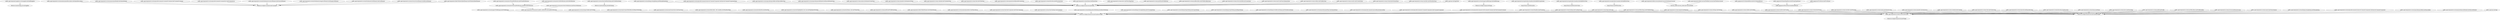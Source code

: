 strict digraph {

  "aniflix_app/components/appbars/customappbar.dartAniflixAppbar" -> "flutter/src/material/app_bar.dartAppBar"
  "aniflix_app/components/custom/anime/animeDescription.dartAnimeDescription" -> "flutter/src/widgets/container.dartContainer"
  "aniflix_app/components/custom/anime/animeHeader.dartAnimeHeader" -> "flutter/src/widgets/container.dartContainer"
  "aniflix_app/components/custom/anime/episodeList.dartEpisodeList" -> "flutter/src/widgets/framework.dartStatelessWidget"
  "aniflix_app/components/custom/chat/chatComponent.dartChatComponent" -> "flutter/src/widgets/framework.dartStatelessWidget"
  "aniflix_app/components/custom/chat/chatInput.dartChatInput" -> "flutter/src/widgets/framework.dartStatelessWidget"
  "aniflix_app/components/custom/chat/chatRulesDialog.dartChatRulesDialog" -> "flutter/src/material/dialog.dartAlertDialog"
  "aniflix_app/components/custom/dialogs/aboutMeDialog.dartAboutMeDialog" -> "flutter/src/widgets/framework.dartStatelessWidget"
  "aniflix_app/components/custom/dialogs/closeAppDialog.dartCloseAppDialog" -> "flutter/src/widgets/framework.dartStatelessWidget"
  "aniflix_app/components/custom/dialogs/logoutDialog.dartLogoutDialog" -> "flutter/src/widgets/framework.dartStatelessWidget"
  "aniflix_app/components/custom/dialogs/ratingDialog.dartRatingDialog" -> "flutter/src/widgets/framework.dartStatefulWidget"
  "aniflix_app/components/custom/dialogs/ratingDialog.dartRatingDialogState" -> "flutter/src/widgets/framework.dartState"
  "aniflix_app/components/custom/dialogs/reportDialog.dartReportDialog" -> "flutter/src/widgets/framework.dartStatelessWidget"
  "aniflix_app/components/custom/dialogs/writeReviewDialog.dartWriteReviewDialog" -> "flutter/src/widgets/framework.dartStatelessWidget"
  "aniflix_app/components/custom/episode/animePlayer.dartAnimePlayer" -> "flutter/src/widgets/framework.dartStatelessWidget"
  "aniflix_app/components/custom/episode/comments/answerBar.dartAnswerBar" -> "flutter/src/widgets/framework.dartStatelessWidget"
  "aniflix_app/components/custom/episode/comments/AnswerCommentComponent.dartAnswerCommentComponent" -> "flutter/src/widgets/framework.dartStatefulWidget"
  "aniflix_app/components/custom/episode/comments/AnswerCommentComponent.dartAnswerCommentComponentState" -> "flutter/src/widgets/framework.dartState"
  "aniflix_app/components/custom/episode/comments/CommentComponent.dartCommentComponent" -> "flutter/src/widgets/framework.dartStatelessWidget"
  "aniflix_app/components/custom/episode/comments/commentContainer.dartCommentContainer" -> "flutter/src/widgets/container.dartContainer"
  "aniflix_app/components/custom/episode/comments/commentList.dartCommentList" -> "flutter/src/widgets/container.dartContainer"
  "aniflix_app/components/custom/episode/comments/SubCommentContainer.dartSubCommentContainer" -> "flutter/src/widgets/framework.dartStatelessWidget"
  "aniflix_app/components/custom/episode/episodeBar.dartEpisodeBar" -> "flutter/src/widgets/framework.dartStatefulWidget"
  "aniflix_app/components/custom/episode/episodeBar.dartEpisodeBarState" -> "flutter/src/widgets/framework.dartState"
  "aniflix_app/components/custom/episode/episodeHeader.dartEpisodeHeader" -> "flutter/src/widgets/framework.dartStatefulWidget"
  "aniflix_app/components/custom/episode/episodeHeader.dartEpisodeHeaderState" -> "flutter/src/widgets/framework.dartState"
  "aniflix_app/components/custom/images/aniflixImage.dartAniflixImage" -> "flutter/src/widgets/image.dartImage"
  "aniflix_app/components/custom/images/ProfileImage.dartProfileImage" -> "flutter/src/widgets/framework.dartStatelessWidget"
  "aniflix_app/components/custom/listelements/iconListElement.dartIconListElement" -> "flutter/src/widgets/container.dartContainer"
  "aniflix_app/components/custom/listelements/imageListElement.dartImageListElement" -> "flutter/src/widgets/container.dartContainer"
  "aniflix_app/components/custom/listelements/listElement.dartListElement" -> "flutter/src/widgets/container.dartContainer"
  "aniflix_app/components/custom/news/aniflix_notification.dartAniflixNotification" -> "flutter/src/widgets/framework.dartStatelessWidget"
  "aniflix_app/components/custom/news/FriendNotification.dartFriendNotification" -> "aniflix_app/components/custom/news/PersonalNotification.dartPersonalNotification"
  "aniflix_app/components/custom/news/NewsNotification.dartNewsNotification" -> "aniflix_app/components/custom/news/aniflix_notification.dartAniflixNotification"
  "aniflix_app/components/custom/news/PersonalNotification.dartPersonalNotification" -> "aniflix_app/components/custom/news/aniflix_notification.dartAniflixNotification"
  "aniflix_app/components/custom/news/SubNotification.dartSubNotification" -> "aniflix_app/components/custom/news/PersonalNotification.dartPersonalNotification"
  "aniflix_app/components/custom/rating/voteBar.dartVoteBar" -> "flutter/src/widgets/framework.dartStatelessWidget"
  "aniflix_app/components/custom/report/reportDeleteBar.dartReportDeleteBar" -> "flutter/src/widgets/framework.dartStatelessWidget"
  "aniflix_app/components/custom/review/reviewElement.dartReviewElement" -> "flutter/src/widgets/container.dartContainer"
  "aniflix_app/components/custom/search/searchList.dartSearchList" -> "flutter/src/widgets/framework.dartStatelessWidget"
  "aniflix_app/components/custom/slider/slider_with_headline.dartHeadlineSlider" -> "flutter/src/widgets/framework.dartStatelessWidget"
  "aniflix_app/components/custom/text/dateText.dartDateText" -> "flutter/src/widgets/framework.dartStatelessWidget"
  "aniflix_app/components/custom/text/highlighted_text_box.dartHighlightedTextBox" -> "flutter/src/widgets/framework.dartStatelessWidget"
  "aniflix_app/components/custom/text/theme_text.dartThemeText" -> "flutter/src/widgets/framework.dartStatelessWidget"
  "aniflix_app/components/navigationbars/mainbar.dartAniflixNavigationbar" -> "bmnav/bmnav.dartBottomNav"
  "aniflix_app/components/navigationbars/mainbar.dartAniflixNavState" -> "bmnav/bmnav.dartBottomNavState"
  "aniflix_app/components/navigationbars/mainbar.dartAniflixNavItem" -> "bmnav/bmnav.dartBMNavItem"
  "aniflix_app/components/screens/anime.dartAnimeScreen" -> "flutter/src/widgets/framework.dartStatefulWidget"
  "aniflix_app/components/screens/anime.dartAnimeScreen" -> "aniflix_app/components/screens/screen.dartScreen"
  "aniflix_app/components/screens/anime.dartAnimeScreenState" -> "flutter/src/widgets/framework.dartState"
  "aniflix_app/components/screens/animelist.dartAnimeList" -> "flutter/src/widgets/framework.dartStatefulWidget"
  "aniflix_app/components/screens/animelist.dartAnimeList" -> "aniflix_app/components/screens/screen.dartScreen"
  "aniflix_app/components/screens/animelist.dartAnimeListState" -> "flutter/src/widgets/framework.dartState"
  "aniflix_app/components/screens/calendar.dartCalendar" -> "flutter/src/widgets/framework.dartStatefulWidget"
  "aniflix_app/components/screens/calendar.dartCalendar" -> "aniflix_app/components/screens/screen.dartScreen"
  "aniflix_app/components/screens/calendar.dartCalendarState" -> "flutter/src/widgets/framework.dartState"
  "aniflix_app/components/screens/chat.dartChatScreen" -> "flutter/src/widgets/framework.dartStatefulWidget"
  "aniflix_app/components/screens/chat.dartChatScreen" -> "aniflix_app/components/screens/screen.dartScreen"
  "aniflix_app/components/screens/chat.dartChatState" -> "flutter/src/widgets/framework.dartState"
  "aniflix_app/components/screens/episode.dartEpisodeScreen" -> "flutter/src/widgets/framework.dartStatefulWidget"
  "aniflix_app/components/screens/episode.dartEpisodeScreen" -> "aniflix_app/components/screens/screen.dartScreen"
  "aniflix_app/components/screens/episode.dartEpisodeScreenState" -> "flutter/src/widgets/framework.dartState"
  "aniflix_app/components/screens/favoriten.dartFavoriten" -> "flutter/src/widgets/framework.dartStatefulWidget"
  "aniflix_app/components/screens/favoriten.dartFavoriten" -> "aniflix_app/components/screens/screen.dartScreen"
  "aniflix_app/components/screens/favoriten.dartFavoritenState" -> "flutter/src/widgets/framework.dartState"
  "aniflix_app/components/screens/friendlist.dartFriendList" -> "flutter/src/widgets/framework.dartStatelessWidget"
  "aniflix_app/components/screens/friendlist.dartFriendList" -> "aniflix_app/components/screens/screen.dartScreen"
  "aniflix_app/components/screens/home.dartHome" -> "flutter/src/widgets/framework.dartStatefulWidget"
  "aniflix_app/components/screens/home.dartHome" -> "aniflix_app/components/screens/screen.dartScreen"
  "aniflix_app/components/screens/home.dartHomeState" -> "flutter/src/widgets/framework.dartState"
  "aniflix_app/components/screens/loading.dartLoadingScreen" -> "flutter/src/widgets/framework.dartStatelessWidget"
  "aniflix_app/components/screens/loading.dartLoadingScreen" -> "aniflix_app/components/screens/screen.dartScreen"
  "aniflix_app/components/screens/login.dartLogin" -> "flutter/src/widgets/framework.dartStatelessWidget"
  "aniflix_app/components/screens/login.dartLogin" -> "aniflix_app/components/screens/screen.dartScreen"
  "aniflix_app/components/screens/news.dartNewsPage" -> "flutter/src/widgets/framework.dartStatefulWidget"
  "aniflix_app/components/screens/news.dartNewsPage" -> "aniflix_app/components/screens/screen.dartScreen"
  "aniflix_app/components/screens/news.dartNewsPageState" -> "flutter/src/widgets/framework.dartState"
  "aniflix_app/components/screens/profil.dartProfile" -> "flutter/src/widgets/framework.dartStatefulWidget"
  "aniflix_app/components/screens/profil.dartProfile" -> "aniflix_app/components/screens/screen.dartScreen"
  "aniflix_app/components/screens/profil.dartProfileState" -> "flutter/src/widgets/framework.dartState"
  "aniflix_app/components/screens/profil.dartProfileMainPage" -> "flutter/src/widgets/framework.dartStatelessWidget"
  "aniflix_app/components/screens/profilesettings.dartProfileSettings" -> "flutter/src/widgets/framework.dartStatelessWidget"
  "aniflix_app/components/screens/profilesettings.dartProfileSettings" -> "aniflix_app/components/screens/screen.dartScreen"
  "aniflix_app/components/screens/profilesubbox.dartProfileSubBox" -> "flutter/src/widgets/framework.dartStatefulWidget"
  "aniflix_app/components/screens/profilesubbox.dartProfileSubBox" -> "aniflix_app/components/screens/screen.dartScreen"
  "aniflix_app/components/screens/profilesubbox.dartProfileSubBoxState" -> "flutter/src/widgets/framework.dartState"
  "aniflix_app/components/screens/register.dartRegister" -> "flutter/src/widgets/framework.dartStatelessWidget"
  "aniflix_app/components/screens/register.dartRegister" -> "aniflix_app/components/screens/screen.dartScreen"
  "aniflix_app/components/screens/review.dartReviewScreen" -> "flutter/src/widgets/framework.dartStatefulWidget"
  "aniflix_app/components/screens/review.dartReviewScreen" -> "aniflix_app/components/screens/screen.dartScreen"
  "aniflix_app/components/screens/review.dartReviewScreenState" -> "flutter/src/widgets/framework.dartState"
  "aniflix_app/components/screens/screen.dartScreen" -> "flutter/src/widgets/framework.dartWidget"
  "aniflix_app/components/screens/search.dartSearchAnime" -> "flutter/src/widgets/framework.dartStatefulWidget"
  "aniflix_app/components/screens/search.dartSearchAnime" -> "aniflix_app/components/screens/screen.dartScreen"
  "aniflix_app/components/screens/search.dartSearchAnimeState" -> "flutter/src/widgets/framework.dartState"
  "aniflix_app/components/screens/settings.dartSettings" -> "flutter/src/widgets/framework.dartStatelessWidget"
  "aniflix_app/components/screens/settings.dartSettings" -> "aniflix_app/components/screens/screen.dartScreen"
  "aniflix_app/components/screens/subbox.dartSubBox" -> "flutter/src/widgets/framework.dartStatefulWidget"
  "aniflix_app/components/screens/subbox.dartSubBox" -> "aniflix_app/components/screens/screen.dartScreen"
  "aniflix_app/components/screens/subbox.dartSubBoxState" -> "flutter/src/widgets/framework.dartState"
  "aniflix_app/components/screens/userlist.dartUserlist" -> "flutter/src/widgets/framework.dartStatefulWidget"
  "aniflix_app/components/screens/userlist.dartUserlist" -> "aniflix_app/components/screens/screen.dartScreen"
  "aniflix_app/components/screens/userlist.dartUserlistState" -> "flutter/src/widgets/framework.dartState"
  "aniflix_app/components/screens/verlauf.dartVerlauf" -> "flutter/src/widgets/framework.dartStatefulWidget"
  "aniflix_app/components/screens/verlauf.dartVerlauf" -> "aniflix_app/components/screens/screen.dartScreen"
  "aniflix_app/components/screens/verlauf.dartVerlaufState" -> "flutter/src/widgets/framework.dartState"
  "aniflix_app/components/screens/watchlist.dartWatchlist" -> "flutter/src/widgets/framework.dartStatefulWidget"
  "aniflix_app/components/screens/watchlist.dartWatchlist" -> "aniflix_app/components/screens/screen.dartScreen"
  "aniflix_app/components/screens/watchlist.dartWatchlistState" -> "flutter/src/widgets/framework.dartState"
  "aniflix_app/components/slider/carousel/AnimeCarousel.dartAnimeCarousel" -> "carousel_slider/carousel_slider.dartCarouselSlider"
  "aniflix_app/components/slider/carousel/TextBoxCarousel.dartTextboxCarousel" -> "carousel_slider/carousel_slider.dartCarouselSlider"
  "aniflix_app/components/slider/SliderElement.dartSliderElement" -> "flutter/src/widgets/framework.dartStatelessWidget"
  "aniflix_app/components/slider/TextboxSliderElement.dartTextboxSliderElement" -> "flutter/src/widgets/container.dartContainer"
  "aniflix_app/main.dartApp" -> "flutter/src/widgets/framework.dartStatefulWidget"
  "aniflix_app/main.dartAppState" -> "flutter/src/widgets/framework.dartState"
  "aniflix_app/parser/GoUnlimitedParser.dartGoUnlimitedParser" -> "aniflix_app/parser/HosterParser.dartHosterParser"
  "aniflix_app/parser/StreamTapeParser.dartStreamTapeParser" -> "aniflix_app/parser/HosterParser.dartHosterParser"
  "aniflix_app/parser/VivoParser.dartVivoParser" -> "aniflix_app/parser/HosterParser.dartHosterParser"

}